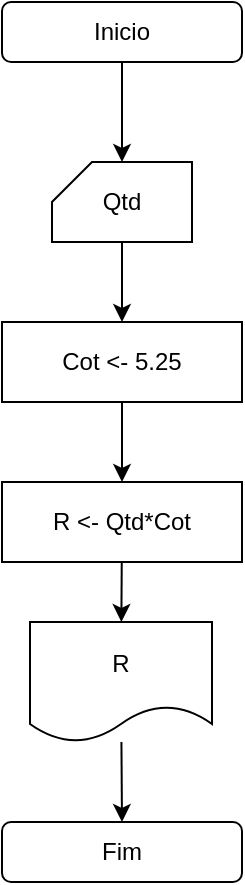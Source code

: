 <mxfile>
    <diagram id="nZpHHUiQMMUk-TKAqjS6" name="Página-1">
        <mxGraphModel dx="1127" dy="792" grid="1" gridSize="10" guides="1" tooltips="1" connect="1" arrows="1" fold="1" page="1" pageScale="1" pageWidth="827" pageHeight="1169" math="0" shadow="0">
            <root>
                <mxCell id="0"/>
                <mxCell id="1" parent="0"/>
                <mxCell id="23" style="edgeStyle=none;html=1;entryX=0.5;entryY=0;entryDx=0;entryDy=0;entryPerimeter=0;" edge="1" parent="1" source="2" target="4">
                    <mxGeometry relative="1" as="geometry"/>
                </mxCell>
                <mxCell id="2" value="Inicio" style="rounded=1;whiteSpace=wrap;html=1;" vertex="1" parent="1">
                    <mxGeometry x="354" y="60" width="120" height="30" as="geometry"/>
                </mxCell>
                <mxCell id="21" style="edgeStyle=none;html=1;" edge="1" parent="1" source="4" target="5">
                    <mxGeometry relative="1" as="geometry"/>
                </mxCell>
                <mxCell id="4" value="Qtd" style="shape=card;whiteSpace=wrap;html=1;size=20;" vertex="1" parent="1">
                    <mxGeometry x="379" y="140" width="70" height="40" as="geometry"/>
                </mxCell>
                <mxCell id="5" value="Cot &amp;lt;- 5.25" style="rounded=0;whiteSpace=wrap;html=1;" vertex="1" parent="1">
                    <mxGeometry x="354" y="220" width="120" height="40" as="geometry"/>
                </mxCell>
                <mxCell id="19" value="" style="edgeStyle=none;html=1;" edge="1" parent="1" source="6" target="7">
                    <mxGeometry relative="1" as="geometry"/>
                </mxCell>
                <mxCell id="6" value="R &amp;lt;- Qtd*Cot" style="rounded=0;whiteSpace=wrap;html=1;" vertex="1" parent="1">
                    <mxGeometry x="354" y="300" width="120" height="40" as="geometry"/>
                </mxCell>
                <mxCell id="22" style="edgeStyle=none;html=1;entryX=0.5;entryY=0;entryDx=0;entryDy=0;" edge="1" parent="1" source="7" target="8">
                    <mxGeometry relative="1" as="geometry"/>
                </mxCell>
                <mxCell id="7" value="R" style="shape=document;whiteSpace=wrap;html=1;boundedLbl=1;" vertex="1" parent="1">
                    <mxGeometry x="368" y="370" width="91" height="60" as="geometry"/>
                </mxCell>
                <mxCell id="13" value="" style="endArrow=classic;html=1;entryX=0.5;entryY=0;entryDx=0;entryDy=0;exitX=0.5;exitY=1;exitDx=0;exitDy=0;" edge="1" parent="1" source="5" target="6">
                    <mxGeometry width="50" height="50" relative="1" as="geometry">
                        <mxPoint x="424" y="190" as="sourcePoint"/>
                        <mxPoint x="424" y="230" as="targetPoint"/>
                    </mxGeometry>
                </mxCell>
                <mxCell id="8" value="Fim" style="rounded=1;whiteSpace=wrap;html=1;" vertex="1" parent="1">
                    <mxGeometry x="354" y="470" width="120" height="30" as="geometry"/>
                </mxCell>
            </root>
        </mxGraphModel>
    </diagram>
</mxfile>